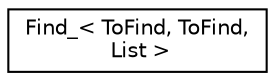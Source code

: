 digraph "Graphical Class Hierarchy"
{
  edge [fontname="Helvetica",fontsize="10",labelfontname="Helvetica",labelfontsize="10"];
  node [fontname="Helvetica",fontsize="10",shape=record];
  rankdir="LR";
  Node1 [label="Find_\< ToFind, ToFind,\l List \>",height=0.2,width=0.4,color="black", fillcolor="white", style="filled",URL="$struct_find___3_01_to_find_00_01_to_find_00_01_list_01_4.html"];
}
